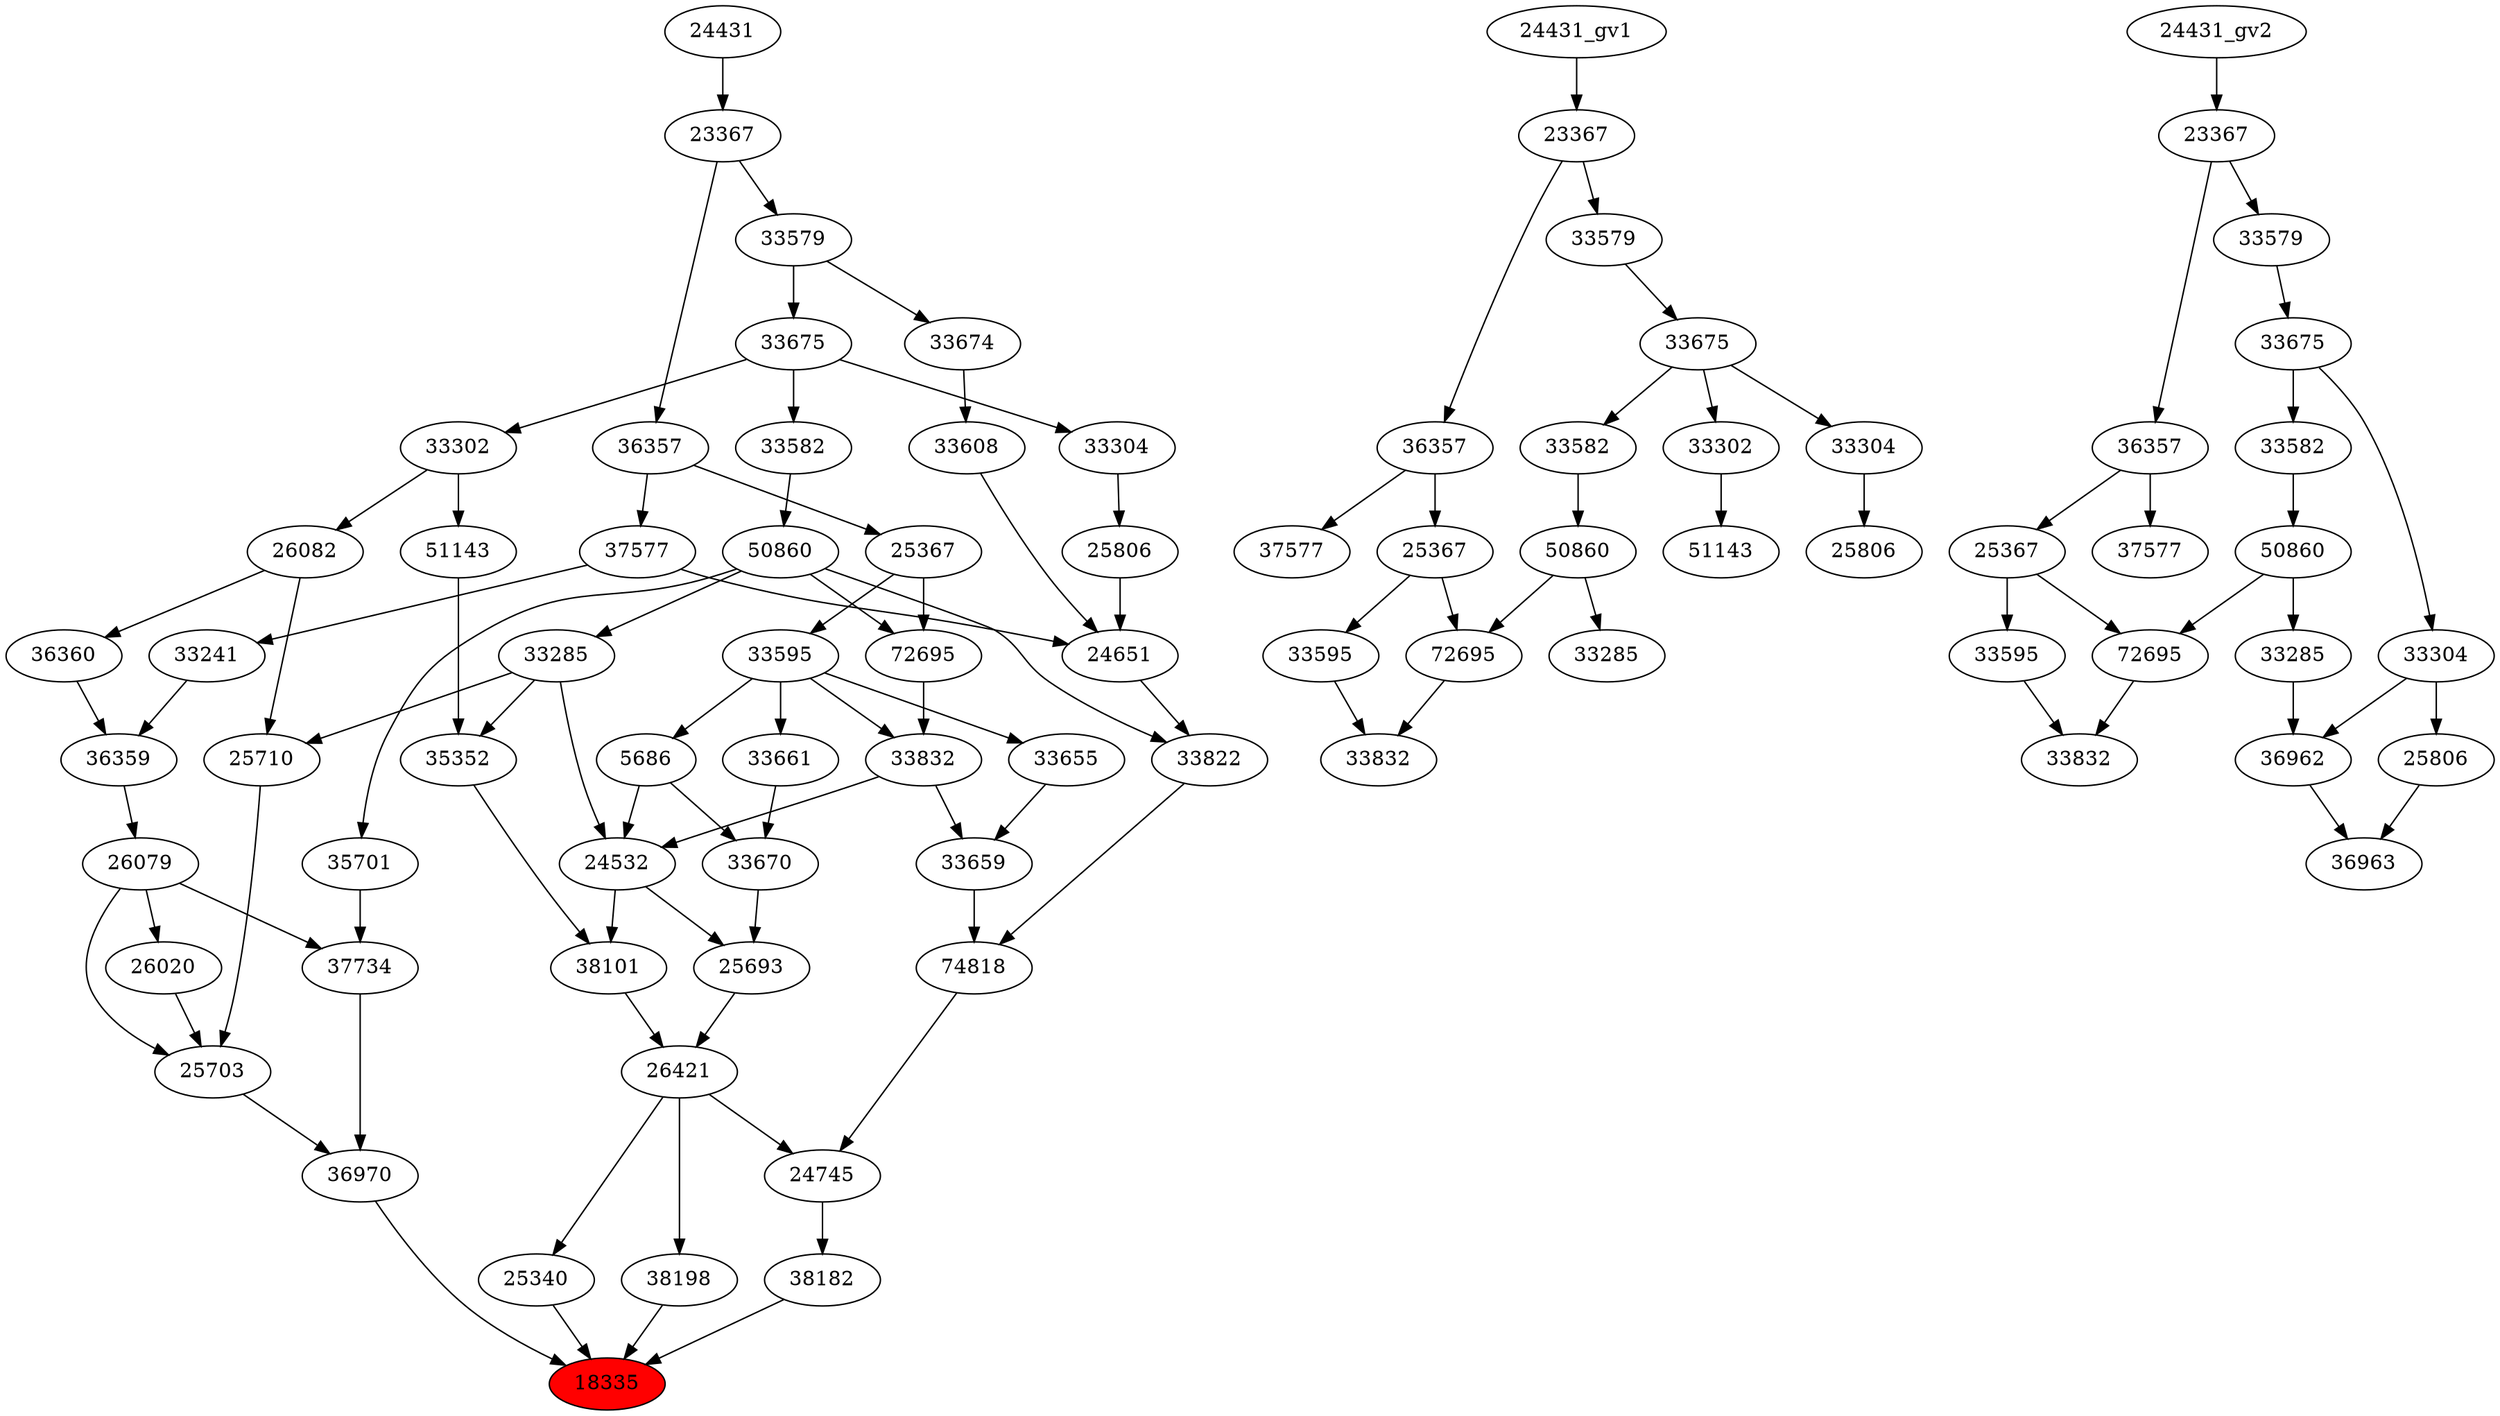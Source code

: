 strict digraph root {
	node [label="\N"];
	{
		node [fillcolor="",
			label="\N",
			style=""
		];
		18335		 [fillcolor=red,
			label=18335,
			style=filled];
		36970		 [label=36970];
		36970 -> 18335;
		38198		 [label=38198];
		38198 -> 18335;
		38182		 [label=38182];
		38182 -> 18335;
		25340		 [label=25340];
		25340 -> 18335;
		25703		 [label=25703];
		25703 -> 36970;
		37734		 [label=37734];
		37734 -> 36970;
		26421		 [label=26421];
		26421 -> 38198;
		26421 -> 25340;
		24745		 [label=24745];
		26421 -> 24745;
		24745 -> 38182;
		26020		 [label=26020];
		26020 -> 25703;
		26079		 [label=26079];
		26079 -> 25703;
		26079 -> 37734;
		26079 -> 26020;
		25710		 [label=25710];
		25710 -> 25703;
		35701		 [label=35701];
		35701 -> 37734;
		25693		 [label=25693];
		25693 -> 26421;
		38101		 [label=38101];
		38101 -> 26421;
		74818		 [label=74818];
		74818 -> 24745;
		36359		 [label=36359];
		36359 -> 26079;
		26082		 [label=26082];
		26082 -> 25710;
		36360		 [label=36360];
		26082 -> 36360;
		33285		 [label=33285];
		33285 -> 25710;
		24532		 [label=24532];
		33285 -> 24532;
		35352		 [label=35352];
		33285 -> 35352;
		50860		 [label=50860];
		50860 -> 35701;
		50860 -> 33285;
		33822		 [label=33822];
		50860 -> 33822;
		72695		 [label=72695];
		50860 -> 72695;
		24532 -> 25693;
		24532 -> 38101;
		33670		 [label=33670];
		33670 -> 25693;
		35352 -> 38101;
		33822 -> 74818;
		33659		 [label=33659];
		33659 -> 74818;
		33241		 [label=33241];
		33241 -> 36359;
		36360 -> 36359;
		33302		 [label=33302];
		33302 -> 26082;
		51143		 [label=51143];
		33302 -> 51143;
		33582		 [label=33582];
		33582 -> 50860;
		5686		 [label=5686];
		5686 -> 24532;
		5686 -> 33670;
		33832		 [label=33832];
		33832 -> 24532;
		33832 -> 33659;
		33661		 [label=33661];
		33661 -> 33670;
		51143 -> 35352;
		24651		 [label=24651];
		24651 -> 33822;
		33655		 [label=33655];
		33655 -> 33659;
		37577		 [label=37577];
		37577 -> 33241;
		37577 -> 24651;
		33675		 [label=33675];
		33675 -> 33302;
		33675 -> 33582;
		33304		 [label=33304];
		33675 -> 33304;
		33595		 [label=33595];
		33595 -> 5686;
		33595 -> 33832;
		33595 -> 33661;
		33595 -> 33655;
		72695 -> 33832;
		25806		 [label=25806];
		25806 -> 24651;
		33608		 [label=33608];
		33608 -> 24651;
		36357		 [label=36357];
		36357 -> 37577;
		25367		 [label=25367];
		36357 -> 25367;
		33579		 [label=33579];
		33579 -> 33675;
		33674		 [label=33674];
		33579 -> 33674;
		25367 -> 33595;
		25367 -> 72695;
		33304 -> 25806;
		33674 -> 33608;
		23367		 [label=23367];
		23367 -> 36357;
		23367 -> 33579;
		24431		 [label=24431];
		24431 -> 23367;
	}
	{
		node [label="\N"];
		"33285_gv1"		 [label=33285];
		"50860_gv1"		 [label=50860];
		"50860_gv1" -> "33285_gv1";
		"72695_gv1"		 [label=72695];
		"50860_gv1" -> "72695_gv1";
		"33582_gv1"		 [label=33582];
		"33582_gv1" -> "50860_gv1";
		"33302_gv1"		 [label=33302];
		"51143_gv1"		 [label=51143];
		"33302_gv1" -> "51143_gv1";
		"33675_gv1"		 [label=33675];
		"33675_gv1" -> "33582_gv1";
		"33675_gv1" -> "33302_gv1";
		"33304_gv1"		 [label=33304];
		"33675_gv1" -> "33304_gv1";
		"33832_gv1"		 [label=33832];
		"72695_gv1" -> "33832_gv1";
		"33595_gv1"		 [label=33595];
		"33595_gv1" -> "33832_gv1";
		"37577_gv1"		 [label=37577];
		"36357_gv1"		 [label=36357];
		"36357_gv1" -> "37577_gv1";
		"25367_gv1"		 [label=25367];
		"36357_gv1" -> "25367_gv1";
		"33579_gv1"		 [label=33579];
		"33579_gv1" -> "33675_gv1";
		"25367_gv1" -> "72695_gv1";
		"25367_gv1" -> "33595_gv1";
		"25806_gv1"		 [label=25806];
		"33304_gv1" -> "25806_gv1";
		"23367_gv1"		 [label=23367];
		"23367_gv1" -> "36357_gv1";
		"23367_gv1" -> "33579_gv1";
		"24431_gv1" -> "23367_gv1";
	}
	{
		node [label="\N"];
		"33832_gv2"		 [label=33832];
		"72695_gv2"		 [label=72695];
		"72695_gv2" -> "33832_gv2";
		"33595_gv2"		 [label=33595];
		"33595_gv2" -> "33832_gv2";
		"50860_gv2"		 [label=50860];
		"50860_gv2" -> "72695_gv2";
		"33285_gv2"		 [label=33285];
		"50860_gv2" -> "33285_gv2";
		"33582_gv2"		 [label=33582];
		"33582_gv2" -> "50860_gv2";
		"25367_gv2"		 [label=25367];
		"25367_gv2" -> "72695_gv2";
		"25367_gv2" -> "33595_gv2";
		"25806_gv2"		 [label=25806];
		36963		 [label=36963];
		"25806_gv2" -> 36963;
		"33304_gv2"		 [label=33304];
		"33304_gv2" -> "25806_gv2";
		36962		 [label=36962];
		"33304_gv2" -> 36962;
		"37577_gv2"		 [label=37577];
		"36357_gv2"		 [label=36357];
		"36357_gv2" -> "25367_gv2";
		"36357_gv2" -> "37577_gv2";
		"33675_gv2"		 [label=33675];
		"33675_gv2" -> "33582_gv2";
		"33675_gv2" -> "33304_gv2";
		"23367_gv2"		 [label=23367];
		"23367_gv2" -> "36357_gv2";
		"33579_gv2"		 [label=33579];
		"23367_gv2" -> "33579_gv2";
		"33579_gv2" -> "33675_gv2";
		36962 -> 36963;
		"24431_gv2" -> "23367_gv2";
		"33285_gv2" -> 36962;
	}
}
